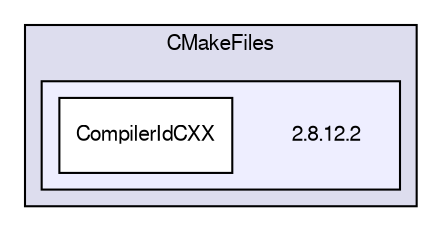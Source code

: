 digraph "/var/lib/jenkins/workspace/kaa_public/client/client-multi/client-cpp/build/CMakeFiles/2.8.12.2" {
  bgcolor=transparent;
  compound=true
  node [ fontsize="10", fontname="FreeSans"];
  edge [ labelfontsize="10", labelfontname="FreeSans"];
  subgraph clusterdir_52a970a61acdad9f0402342cf4ec81c6 {
    graph [ bgcolor="#ddddee", pencolor="black", label="CMakeFiles" fontname="FreeSans", fontsize="10", URL="dir_52a970a61acdad9f0402342cf4ec81c6.html"]
  subgraph clusterdir_02e391d600a9f741861347643c9537e6 {
    graph [ bgcolor="#eeeeff", pencolor="black", label="" URL="dir_02e391d600a9f741861347643c9537e6.html"];
    dir_02e391d600a9f741861347643c9537e6 [shape=plaintext label="2.8.12.2"];
    dir_36ba3868a1140d6c2886064b89af5a9c [shape=box label="CompilerIdCXX" color="black" fillcolor="white" style="filled" URL="dir_36ba3868a1140d6c2886064b89af5a9c.html"];
  }
  }
}
